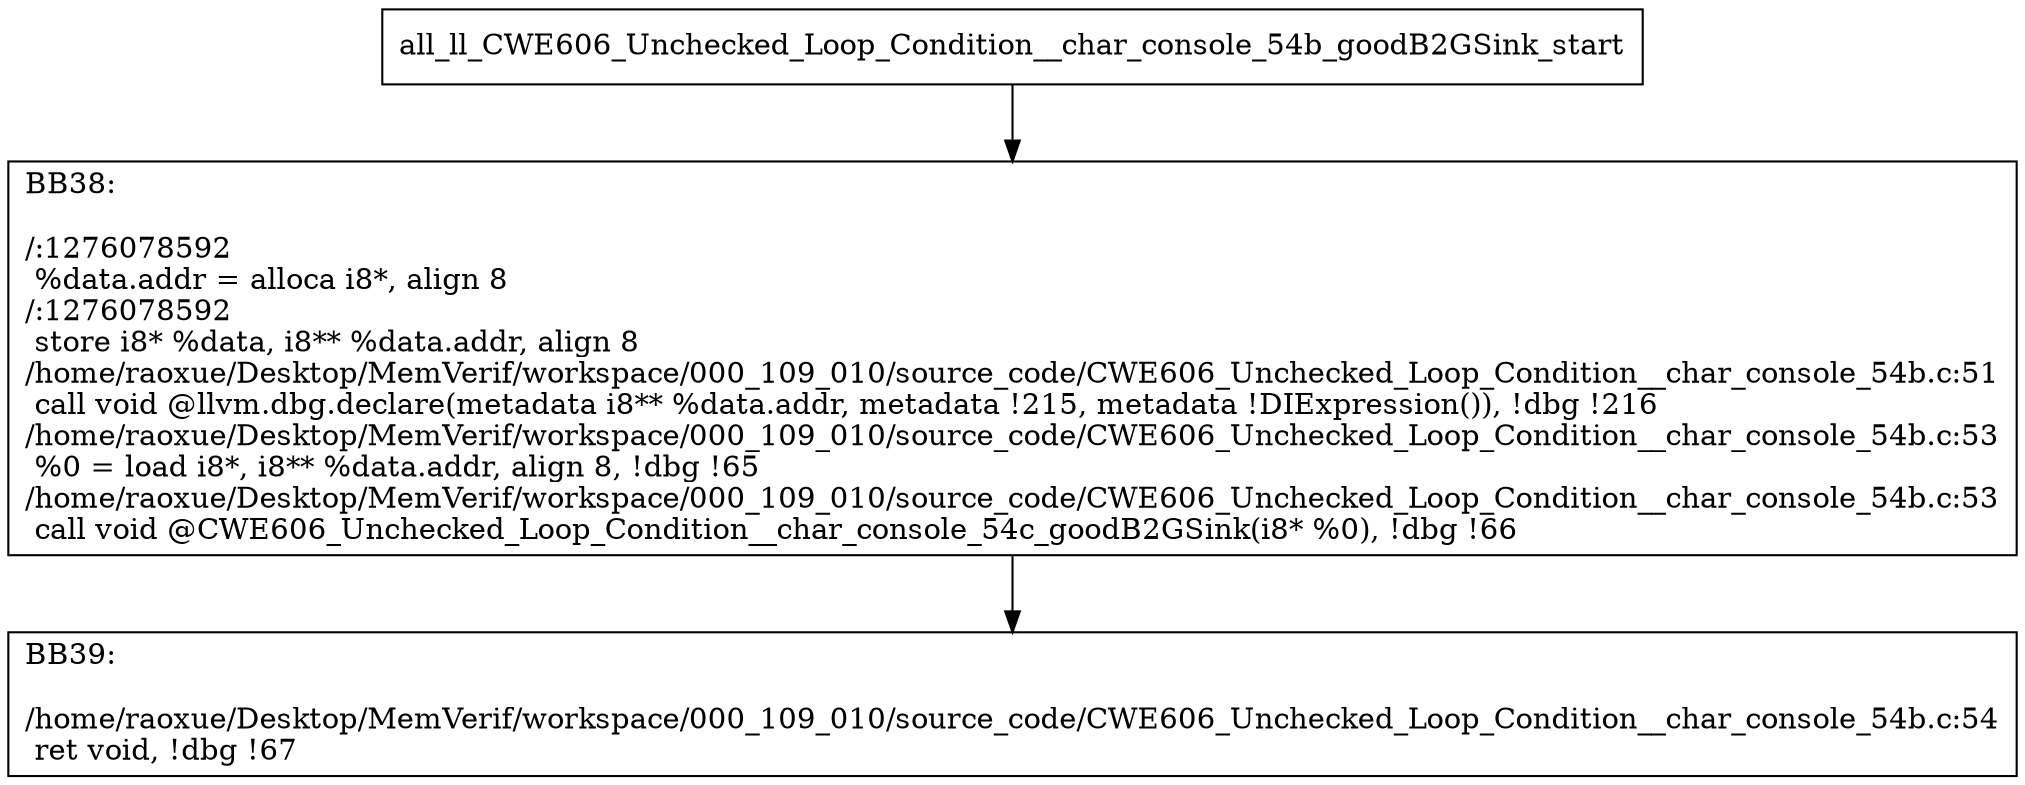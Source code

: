 digraph "CFG for'all_ll_CWE606_Unchecked_Loop_Condition__char_console_54b_goodB2GSink' function" {
	BBall_ll_CWE606_Unchecked_Loop_Condition__char_console_54b_goodB2GSink_start[shape=record,label="{all_ll_CWE606_Unchecked_Loop_Condition__char_console_54b_goodB2GSink_start}"];
	BBall_ll_CWE606_Unchecked_Loop_Condition__char_console_54b_goodB2GSink_start-> all_ll_CWE606_Unchecked_Loop_Condition__char_console_54b_goodB2GSinkBB38;
	all_ll_CWE606_Unchecked_Loop_Condition__char_console_54b_goodB2GSinkBB38 [shape=record, label="{BB38:\l\l/:1276078592\l
  %data.addr = alloca i8*, align 8\l
/:1276078592\l
  store i8* %data, i8** %data.addr, align 8\l
/home/raoxue/Desktop/MemVerif/workspace/000_109_010/source_code/CWE606_Unchecked_Loop_Condition__char_console_54b.c:51\l
  call void @llvm.dbg.declare(metadata i8** %data.addr, metadata !215, metadata !DIExpression()), !dbg !216\l
/home/raoxue/Desktop/MemVerif/workspace/000_109_010/source_code/CWE606_Unchecked_Loop_Condition__char_console_54b.c:53\l
  %0 = load i8*, i8** %data.addr, align 8, !dbg !65\l
/home/raoxue/Desktop/MemVerif/workspace/000_109_010/source_code/CWE606_Unchecked_Loop_Condition__char_console_54b.c:53\l
  call void @CWE606_Unchecked_Loop_Condition__char_console_54c_goodB2GSink(i8* %0), !dbg !66\l
}"];
	all_ll_CWE606_Unchecked_Loop_Condition__char_console_54b_goodB2GSinkBB38-> all_ll_CWE606_Unchecked_Loop_Condition__char_console_54b_goodB2GSinkBB39;
	all_ll_CWE606_Unchecked_Loop_Condition__char_console_54b_goodB2GSinkBB39 [shape=record, label="{BB39:\l\l/home/raoxue/Desktop/MemVerif/workspace/000_109_010/source_code/CWE606_Unchecked_Loop_Condition__char_console_54b.c:54\l
  ret void, !dbg !67\l
}"];
}
